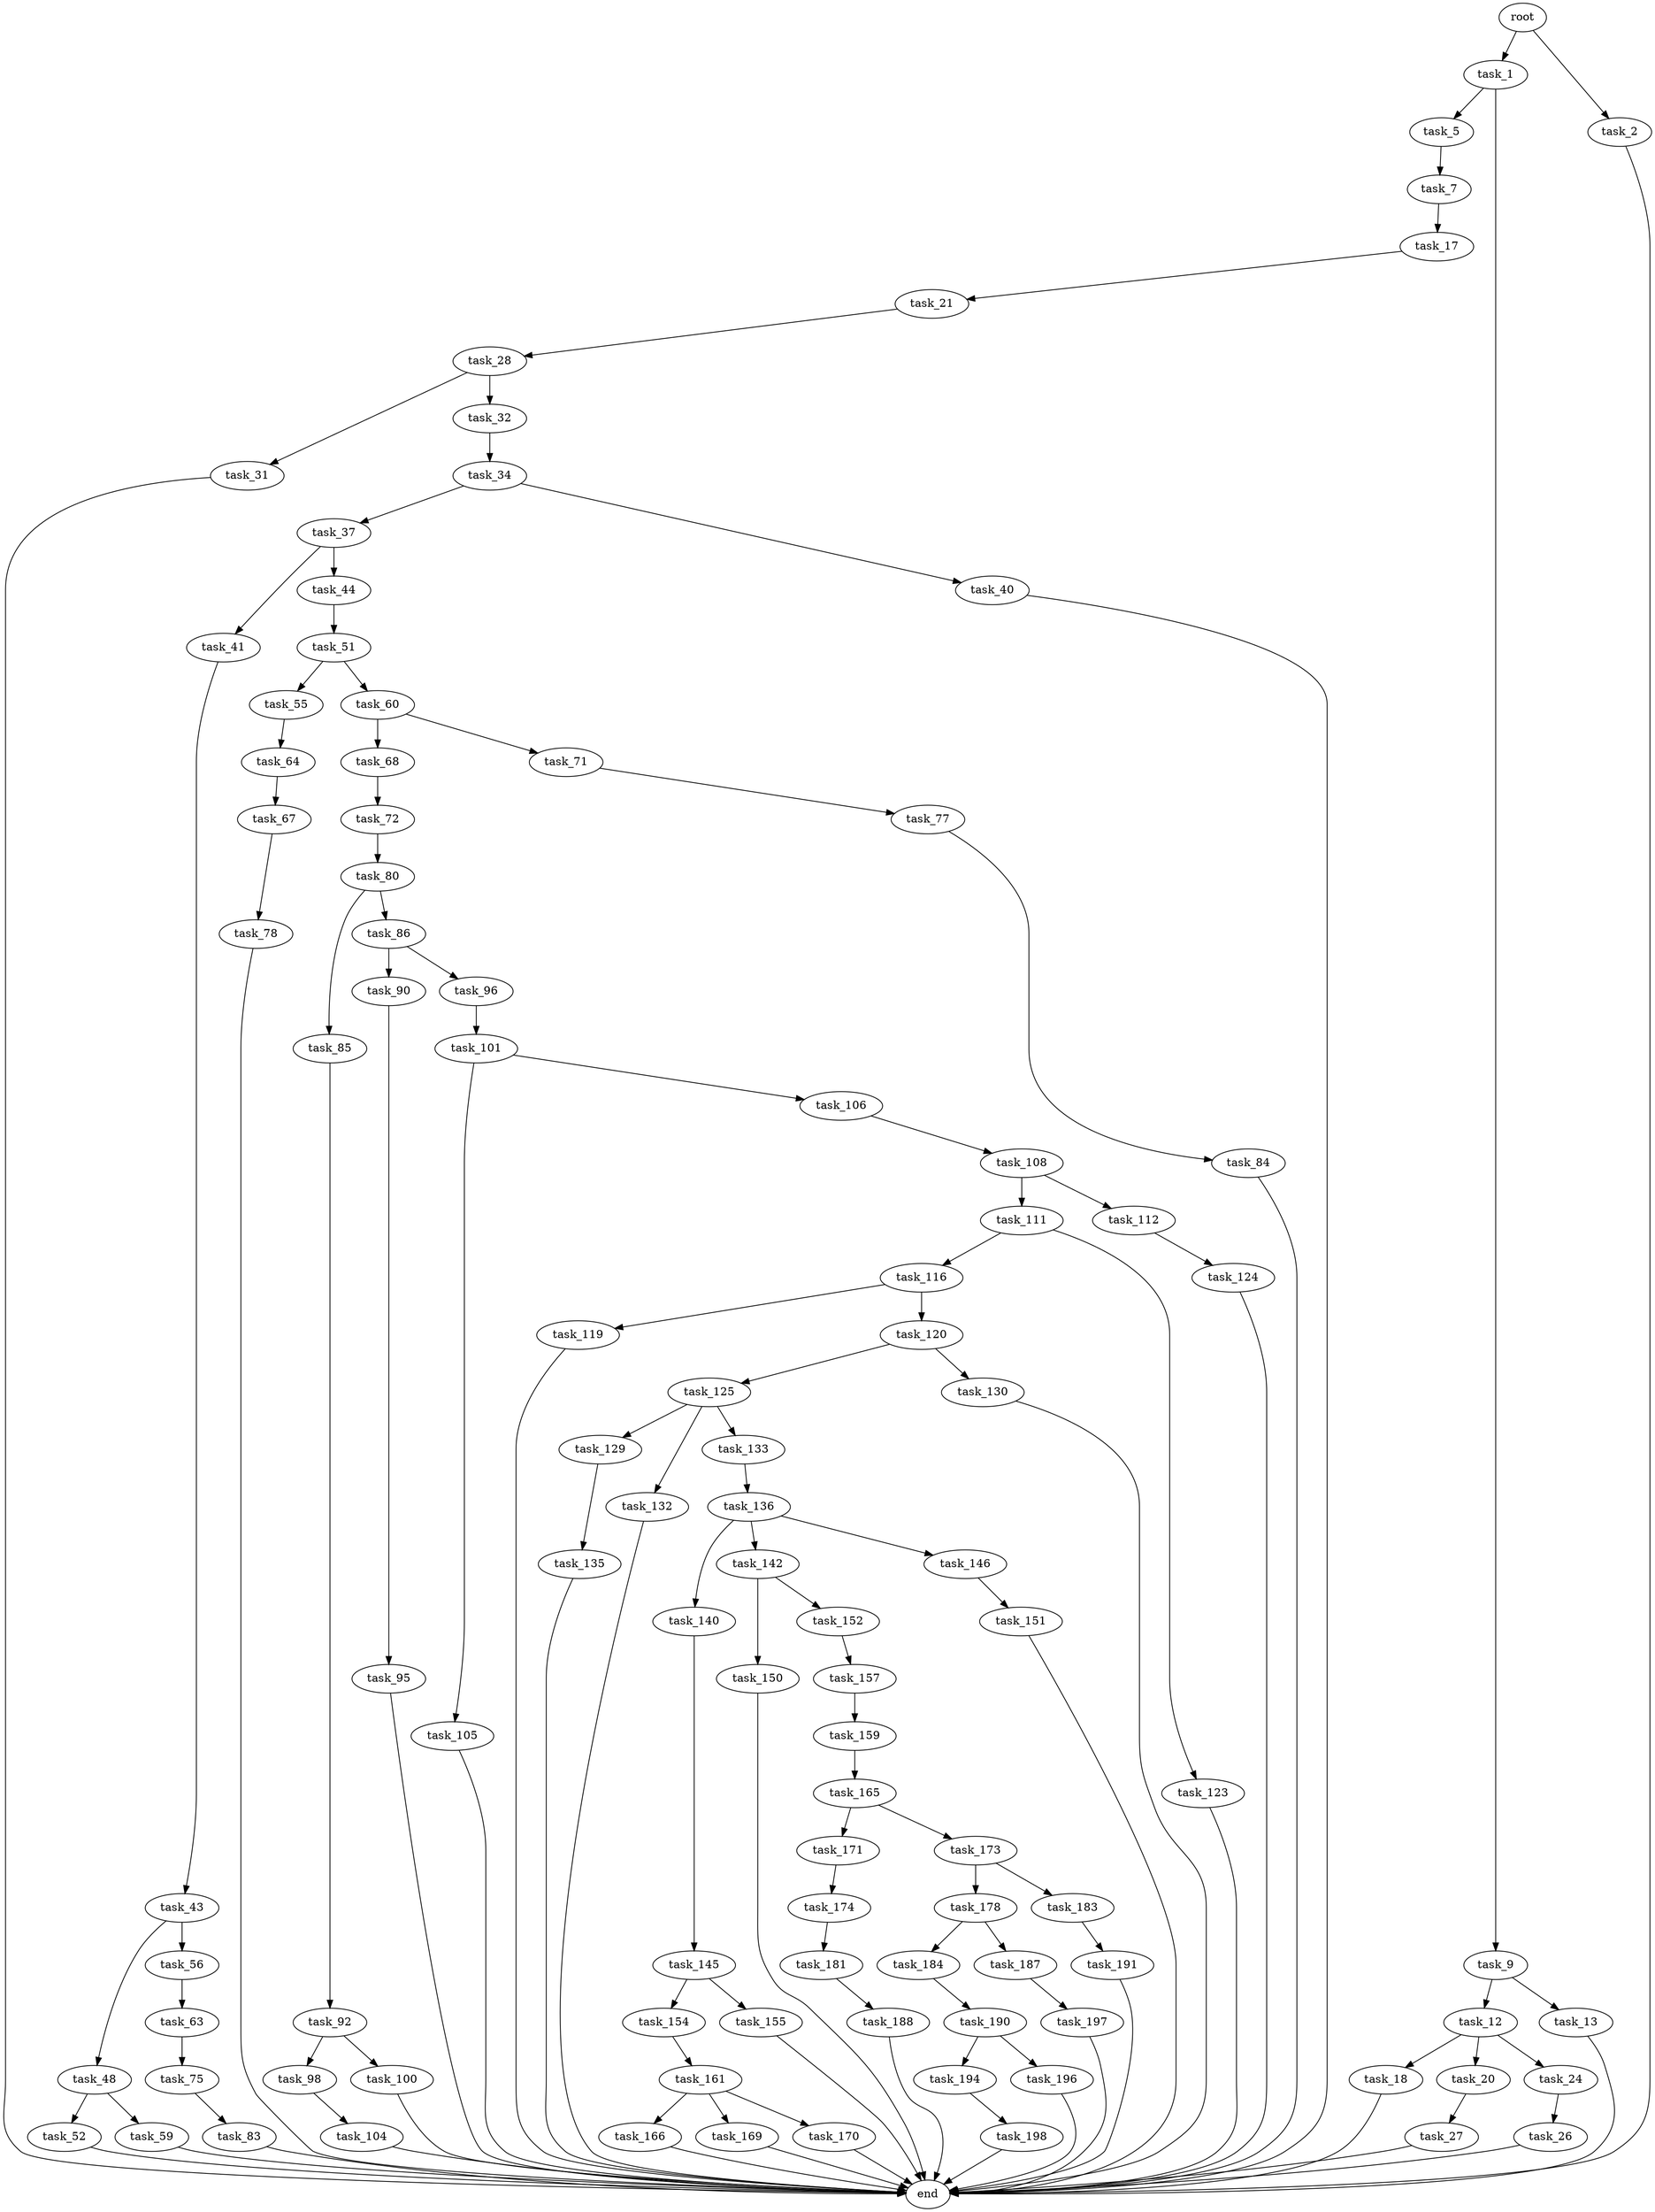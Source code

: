 digraph G {
  root [size="0.000000"];
  task_1 [size="8589934592.000000"];
  task_2 [size="47054759513.000000"];
  task_5 [size="68719476736.000000"];
  task_7 [size="66896309599.000000"];
  task_9 [size="31366584033.000000"];
  task_12 [size="1045336372.000000"];
  task_13 [size="142159248012.000000"];
  task_17 [size="23811027800.000000"];
  task_18 [size="291384577046.000000"];
  task_20 [size="275551445617.000000"];
  task_21 [size="281510660569.000000"];
  task_24 [size="483005585799.000000"];
  task_26 [size="12897134674.000000"];
  task_27 [size="2536103086.000000"];
  task_28 [size="174280162310.000000"];
  task_31 [size="4568607581.000000"];
  task_32 [size="844297407917.000000"];
  task_34 [size="549755813888.000000"];
  task_37 [size="8425391999.000000"];
  task_40 [size="4090285487.000000"];
  task_41 [size="28991029248.000000"];
  task_43 [size="549755813888.000000"];
  task_44 [size="15482873973.000000"];
  task_48 [size="14452291255.000000"];
  task_51 [size="5499713636.000000"];
  task_52 [size="4484970625.000000"];
  task_55 [size="2137083361.000000"];
  task_56 [size="12603203171.000000"];
  task_59 [size="189593528238.000000"];
  task_60 [size="782757789696.000000"];
  task_63 [size="889699663.000000"];
  task_64 [size="68719476736.000000"];
  task_67 [size="211345866880.000000"];
  task_68 [size="9877109241.000000"];
  task_71 [size="726770655.000000"];
  task_72 [size="162718676995.000000"];
  task_75 [size="549755813888.000000"];
  task_77 [size="126561628239.000000"];
  task_78 [size="181459127101.000000"];
  task_80 [size="549755813888.000000"];
  task_83 [size="311925598209.000000"];
  task_84 [size="234140016345.000000"];
  task_85 [size="12391394090.000000"];
  task_86 [size="211860687792.000000"];
  task_90 [size="12453336728.000000"];
  task_92 [size="68719476736.000000"];
  task_95 [size="239354190058.000000"];
  task_96 [size="28991029248.000000"];
  task_98 [size="95891804678.000000"];
  task_100 [size="14153283357.000000"];
  task_101 [size="117845429990.000000"];
  task_104 [size="8589934592.000000"];
  task_105 [size="348023338396.000000"];
  task_106 [size="368293445632.000000"];
  task_108 [size="1073741824000.000000"];
  task_111 [size="432495362421.000000"];
  task_112 [size="171500798605.000000"];
  task_116 [size="263699863902.000000"];
  task_119 [size="134217728000.000000"];
  task_120 [size="6824953701.000000"];
  task_123 [size="134217728000.000000"];
  task_124 [size="368293445632.000000"];
  task_125 [size="1073741824000.000000"];
  task_129 [size="358435592727.000000"];
  task_130 [size="2154554168.000000"];
  task_132 [size="83044926053.000000"];
  task_133 [size="9855283168.000000"];
  task_135 [size="368293445632.000000"];
  task_136 [size="3873596309.000000"];
  task_140 [size="782757789696.000000"];
  task_142 [size="418240706004.000000"];
  task_145 [size="467698153205.000000"];
  task_146 [size="28991029248.000000"];
  task_150 [size="627451364019.000000"];
  task_151 [size="14177509503.000000"];
  task_152 [size="231928233984.000000"];
  task_154 [size="115794617361.000000"];
  task_155 [size="134217728000.000000"];
  task_157 [size="190854945466.000000"];
  task_159 [size="11653006160.000000"];
  task_161 [size="4090140509.000000"];
  task_165 [size="523272311763.000000"];
  task_166 [size="32780649409.000000"];
  task_169 [size="231928233984.000000"];
  task_170 [size="40871813979.000000"];
  task_171 [size="8350006857.000000"];
  task_173 [size="8589934592.000000"];
  task_174 [size="8589934592.000000"];
  task_178 [size="8589934592.000000"];
  task_181 [size="30276139771.000000"];
  task_183 [size="3273155154.000000"];
  task_184 [size="549755813888.000000"];
  task_187 [size="6739076278.000000"];
  task_188 [size="8268892974.000000"];
  task_190 [size="44288578778.000000"];
  task_191 [size="9226549292.000000"];
  task_194 [size="134217728000.000000"];
  task_196 [size="368293445632.000000"];
  task_197 [size="782757789696.000000"];
  task_198 [size="8418629289.000000"];
  end [size="0.000000"];

  root -> task_1 [size="1.000000"];
  root -> task_2 [size="1.000000"];
  task_1 -> task_5 [size="33554432.000000"];
  task_1 -> task_9 [size="33554432.000000"];
  task_2 -> end [size="1.000000"];
  task_5 -> task_7 [size="134217728.000000"];
  task_7 -> task_17 [size="301989888.000000"];
  task_9 -> task_12 [size="838860800.000000"];
  task_9 -> task_13 [size="838860800.000000"];
  task_12 -> task_18 [size="75497472.000000"];
  task_12 -> task_20 [size="75497472.000000"];
  task_12 -> task_24 [size="75497472.000000"];
  task_13 -> end [size="1.000000"];
  task_17 -> task_21 [size="679477248.000000"];
  task_18 -> end [size="1.000000"];
  task_20 -> task_27 [size="536870912.000000"];
  task_21 -> task_28 [size="209715200.000000"];
  task_24 -> task_26 [size="536870912.000000"];
  task_26 -> end [size="1.000000"];
  task_27 -> end [size="1.000000"];
  task_28 -> task_31 [size="134217728.000000"];
  task_28 -> task_32 [size="134217728.000000"];
  task_31 -> end [size="1.000000"];
  task_32 -> task_34 [size="536870912.000000"];
  task_34 -> task_37 [size="536870912.000000"];
  task_34 -> task_40 [size="536870912.000000"];
  task_37 -> task_41 [size="536870912.000000"];
  task_37 -> task_44 [size="536870912.000000"];
  task_40 -> end [size="1.000000"];
  task_41 -> task_43 [size="75497472.000000"];
  task_43 -> task_48 [size="536870912.000000"];
  task_43 -> task_56 [size="536870912.000000"];
  task_44 -> task_51 [size="536870912.000000"];
  task_48 -> task_52 [size="838860800.000000"];
  task_48 -> task_59 [size="838860800.000000"];
  task_51 -> task_55 [size="134217728.000000"];
  task_51 -> task_60 [size="134217728.000000"];
  task_52 -> end [size="1.000000"];
  task_55 -> task_64 [size="75497472.000000"];
  task_56 -> task_63 [size="301989888.000000"];
  task_59 -> end [size="1.000000"];
  task_60 -> task_68 [size="679477248.000000"];
  task_60 -> task_71 [size="679477248.000000"];
  task_63 -> task_75 [size="75497472.000000"];
  task_64 -> task_67 [size="134217728.000000"];
  task_67 -> task_78 [size="838860800.000000"];
  task_68 -> task_72 [size="209715200.000000"];
  task_71 -> task_77 [size="33554432.000000"];
  task_72 -> task_80 [size="411041792.000000"];
  task_75 -> task_83 [size="536870912.000000"];
  task_77 -> task_84 [size="301989888.000000"];
  task_78 -> end [size="1.000000"];
  task_80 -> task_85 [size="536870912.000000"];
  task_80 -> task_86 [size="536870912.000000"];
  task_83 -> end [size="1.000000"];
  task_84 -> end [size="1.000000"];
  task_85 -> task_92 [size="301989888.000000"];
  task_86 -> task_90 [size="209715200.000000"];
  task_86 -> task_96 [size="209715200.000000"];
  task_90 -> task_95 [size="209715200.000000"];
  task_92 -> task_98 [size="134217728.000000"];
  task_92 -> task_100 [size="134217728.000000"];
  task_95 -> end [size="1.000000"];
  task_96 -> task_101 [size="75497472.000000"];
  task_98 -> task_104 [size="411041792.000000"];
  task_100 -> end [size="1.000000"];
  task_101 -> task_105 [size="134217728.000000"];
  task_101 -> task_106 [size="134217728.000000"];
  task_104 -> end [size="1.000000"];
  task_105 -> end [size="1.000000"];
  task_106 -> task_108 [size="411041792.000000"];
  task_108 -> task_111 [size="838860800.000000"];
  task_108 -> task_112 [size="838860800.000000"];
  task_111 -> task_116 [size="301989888.000000"];
  task_111 -> task_123 [size="301989888.000000"];
  task_112 -> task_124 [size="301989888.000000"];
  task_116 -> task_119 [size="209715200.000000"];
  task_116 -> task_120 [size="209715200.000000"];
  task_119 -> end [size="1.000000"];
  task_120 -> task_125 [size="134217728.000000"];
  task_120 -> task_130 [size="134217728.000000"];
  task_123 -> end [size="1.000000"];
  task_124 -> end [size="1.000000"];
  task_125 -> task_129 [size="838860800.000000"];
  task_125 -> task_132 [size="838860800.000000"];
  task_125 -> task_133 [size="838860800.000000"];
  task_129 -> task_135 [size="536870912.000000"];
  task_130 -> end [size="1.000000"];
  task_132 -> end [size="1.000000"];
  task_133 -> task_136 [size="209715200.000000"];
  task_135 -> end [size="1.000000"];
  task_136 -> task_140 [size="411041792.000000"];
  task_136 -> task_142 [size="411041792.000000"];
  task_136 -> task_146 [size="411041792.000000"];
  task_140 -> task_145 [size="679477248.000000"];
  task_142 -> task_150 [size="301989888.000000"];
  task_142 -> task_152 [size="301989888.000000"];
  task_145 -> task_154 [size="536870912.000000"];
  task_145 -> task_155 [size="536870912.000000"];
  task_146 -> task_151 [size="75497472.000000"];
  task_150 -> end [size="1.000000"];
  task_151 -> end [size="1.000000"];
  task_152 -> task_157 [size="301989888.000000"];
  task_154 -> task_161 [size="209715200.000000"];
  task_155 -> end [size="1.000000"];
  task_157 -> task_159 [size="411041792.000000"];
  task_159 -> task_165 [size="209715200.000000"];
  task_161 -> task_166 [size="209715200.000000"];
  task_161 -> task_169 [size="209715200.000000"];
  task_161 -> task_170 [size="209715200.000000"];
  task_165 -> task_171 [size="838860800.000000"];
  task_165 -> task_173 [size="838860800.000000"];
  task_166 -> end [size="1.000000"];
  task_169 -> end [size="1.000000"];
  task_170 -> end [size="1.000000"];
  task_171 -> task_174 [size="838860800.000000"];
  task_173 -> task_178 [size="33554432.000000"];
  task_173 -> task_183 [size="33554432.000000"];
  task_174 -> task_181 [size="33554432.000000"];
  task_178 -> task_184 [size="33554432.000000"];
  task_178 -> task_187 [size="33554432.000000"];
  task_181 -> task_188 [size="33554432.000000"];
  task_183 -> task_191 [size="209715200.000000"];
  task_184 -> task_190 [size="536870912.000000"];
  task_187 -> task_197 [size="134217728.000000"];
  task_188 -> end [size="1.000000"];
  task_190 -> task_194 [size="75497472.000000"];
  task_190 -> task_196 [size="75497472.000000"];
  task_191 -> end [size="1.000000"];
  task_194 -> task_198 [size="209715200.000000"];
  task_196 -> end [size="1.000000"];
  task_197 -> end [size="1.000000"];
  task_198 -> end [size="1.000000"];
}
